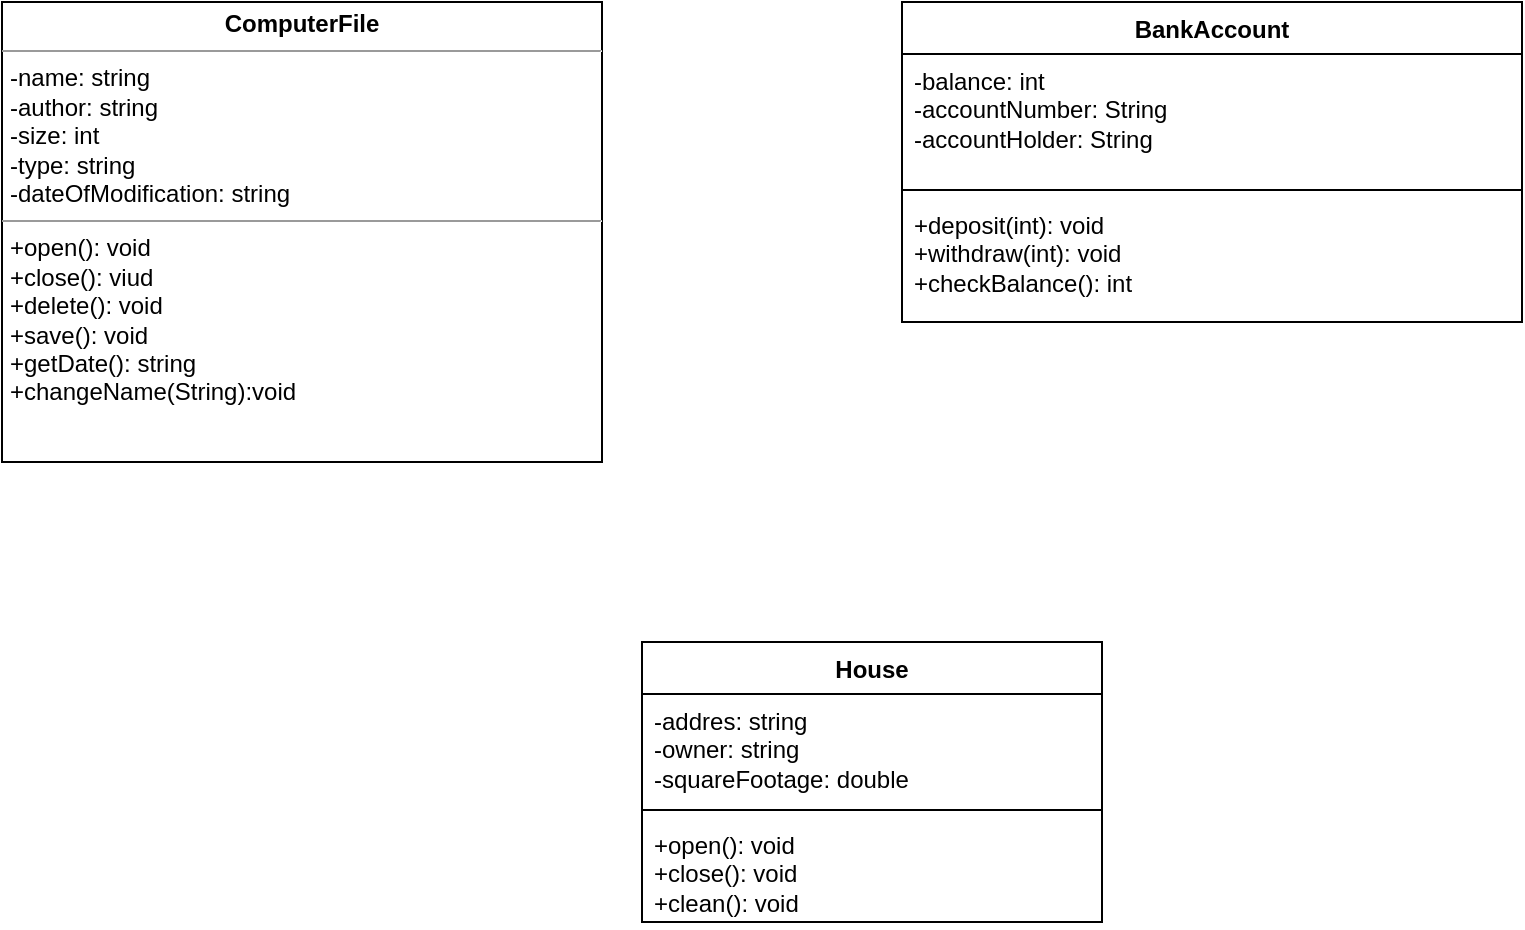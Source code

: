 <mxfile version="22.1.3" type="github">
  <diagram name="Strona-1" id="iTC7IaycMOyEf_L0Stv4">
    <mxGraphModel dx="1434" dy="790" grid="1" gridSize="10" guides="1" tooltips="1" connect="1" arrows="1" fold="1" page="1" pageScale="1" pageWidth="827" pageHeight="1169" math="0" shadow="0">
      <root>
        <mxCell id="0" />
        <mxCell id="1" parent="0" />
        <mxCell id="eUbdsR_8c8o9vMAr_KQi-1" value="&lt;p style=&quot;margin:0px;margin-top:4px;text-align:center;&quot;&gt;&lt;b&gt;ComputerFile&lt;/b&gt;&lt;/p&gt;&lt;hr size=&quot;1&quot;&gt;&lt;p style=&quot;margin:0px;margin-left:4px;&quot;&gt;-name: string&lt;/p&gt;&lt;p style=&quot;margin:0px;margin-left:4px;&quot;&gt;-author: string&lt;/p&gt;&lt;p style=&quot;margin:0px;margin-left:4px;&quot;&gt;-size: int&lt;/p&gt;&lt;p style=&quot;margin:0px;margin-left:4px;&quot;&gt;-type: string&lt;/p&gt;&lt;p style=&quot;margin:0px;margin-left:4px;&quot;&gt;-dateOfModification: string&lt;/p&gt;&lt;hr size=&quot;1&quot;&gt;&lt;p style=&quot;margin:0px;margin-left:4px;&quot;&gt;+open(): void&lt;/p&gt;&lt;p style=&quot;margin:0px;margin-left:4px;&quot;&gt;+close(): viud&lt;/p&gt;&lt;p style=&quot;margin:0px;margin-left:4px;&quot;&gt;+delete(): void&lt;/p&gt;&lt;p style=&quot;margin:0px;margin-left:4px;&quot;&gt;+save(): void&lt;/p&gt;&lt;p style=&quot;margin:0px;margin-left:4px;&quot;&gt;+getDate(): string&lt;/p&gt;&lt;p style=&quot;margin:0px;margin-left:4px;&quot;&gt;+changeName(String):void&lt;/p&gt;" style="verticalAlign=top;align=left;overflow=fill;fontSize=12;fontFamily=Helvetica;html=1;whiteSpace=wrap;" vertex="1" parent="1">
          <mxGeometry x="10" y="40" width="300" height="230" as="geometry" />
        </mxCell>
        <mxCell id="eUbdsR_8c8o9vMAr_KQi-3" value="BankAccount&lt;br&gt;&lt;span style=&quot;white-space: pre;&quot;&gt;&#x9;&lt;/span&gt;&lt;span style=&quot;white-space: pre;&quot;&gt;&#x9;&lt;/span&gt;&lt;span style=&quot;white-space: pre;&quot;&gt;&#x9;&lt;/span&gt;&lt;span style=&quot;white-space: pre;&quot;&gt;&#x9;&lt;/span&gt;" style="swimlane;fontStyle=1;align=center;verticalAlign=top;childLayout=stackLayout;horizontal=1;startSize=26;horizontalStack=0;resizeParent=1;resizeParentMax=0;resizeLast=0;collapsible=1;marginBottom=0;whiteSpace=wrap;html=1;" vertex="1" parent="1">
          <mxGeometry x="460" y="40" width="310" height="160" as="geometry" />
        </mxCell>
        <mxCell id="eUbdsR_8c8o9vMAr_KQi-4" value="-balance: int&lt;br&gt;-accountNumber: String&lt;br&gt;-accountHolder: String" style="text;strokeColor=none;fillColor=none;align=left;verticalAlign=top;spacingLeft=4;spacingRight=4;overflow=hidden;rotatable=0;points=[[0,0.5],[1,0.5]];portConstraint=eastwest;whiteSpace=wrap;html=1;" vertex="1" parent="eUbdsR_8c8o9vMAr_KQi-3">
          <mxGeometry y="26" width="310" height="64" as="geometry" />
        </mxCell>
        <mxCell id="eUbdsR_8c8o9vMAr_KQi-5" value="" style="line;strokeWidth=1;fillColor=none;align=left;verticalAlign=middle;spacingTop=-1;spacingLeft=3;spacingRight=3;rotatable=0;labelPosition=right;points=[];portConstraint=eastwest;strokeColor=inherit;" vertex="1" parent="eUbdsR_8c8o9vMAr_KQi-3">
          <mxGeometry y="90" width="310" height="8" as="geometry" />
        </mxCell>
        <mxCell id="eUbdsR_8c8o9vMAr_KQi-6" value="+deposit(int): void&lt;br&gt;+withdraw(int): void&lt;br&gt;+checkBalance(): int" style="text;strokeColor=none;fillColor=none;align=left;verticalAlign=top;spacingLeft=4;spacingRight=4;overflow=hidden;rotatable=0;points=[[0,0.5],[1,0.5]];portConstraint=eastwest;whiteSpace=wrap;html=1;" vertex="1" parent="eUbdsR_8c8o9vMAr_KQi-3">
          <mxGeometry y="98" width="310" height="62" as="geometry" />
        </mxCell>
        <mxCell id="eUbdsR_8c8o9vMAr_KQi-7" value="House" style="swimlane;fontStyle=1;align=center;verticalAlign=top;childLayout=stackLayout;horizontal=1;startSize=26;horizontalStack=0;resizeParent=1;resizeParentMax=0;resizeLast=0;collapsible=1;marginBottom=0;whiteSpace=wrap;html=1;" vertex="1" parent="1">
          <mxGeometry x="330" y="360" width="230" height="140" as="geometry" />
        </mxCell>
        <mxCell id="eUbdsR_8c8o9vMAr_KQi-8" value="-addres: string&lt;br&gt;-owner: string&lt;br&gt;-squareFootage: double" style="text;strokeColor=none;fillColor=none;align=left;verticalAlign=top;spacingLeft=4;spacingRight=4;overflow=hidden;rotatable=0;points=[[0,0.5],[1,0.5]];portConstraint=eastwest;whiteSpace=wrap;html=1;" vertex="1" parent="eUbdsR_8c8o9vMAr_KQi-7">
          <mxGeometry y="26" width="230" height="54" as="geometry" />
        </mxCell>
        <mxCell id="eUbdsR_8c8o9vMAr_KQi-9" value="" style="line;strokeWidth=1;fillColor=none;align=left;verticalAlign=middle;spacingTop=-1;spacingLeft=3;spacingRight=3;rotatable=0;labelPosition=right;points=[];portConstraint=eastwest;strokeColor=inherit;" vertex="1" parent="eUbdsR_8c8o9vMAr_KQi-7">
          <mxGeometry y="80" width="230" height="8" as="geometry" />
        </mxCell>
        <mxCell id="eUbdsR_8c8o9vMAr_KQi-10" value="+open(): void&lt;br&gt;+close(): void&lt;br&gt;+clean(): void" style="text;strokeColor=none;fillColor=none;align=left;verticalAlign=top;spacingLeft=4;spacingRight=4;overflow=hidden;rotatable=0;points=[[0,0.5],[1,0.5]];portConstraint=eastwest;whiteSpace=wrap;html=1;" vertex="1" parent="eUbdsR_8c8o9vMAr_KQi-7">
          <mxGeometry y="88" width="230" height="52" as="geometry" />
        </mxCell>
      </root>
    </mxGraphModel>
  </diagram>
</mxfile>
